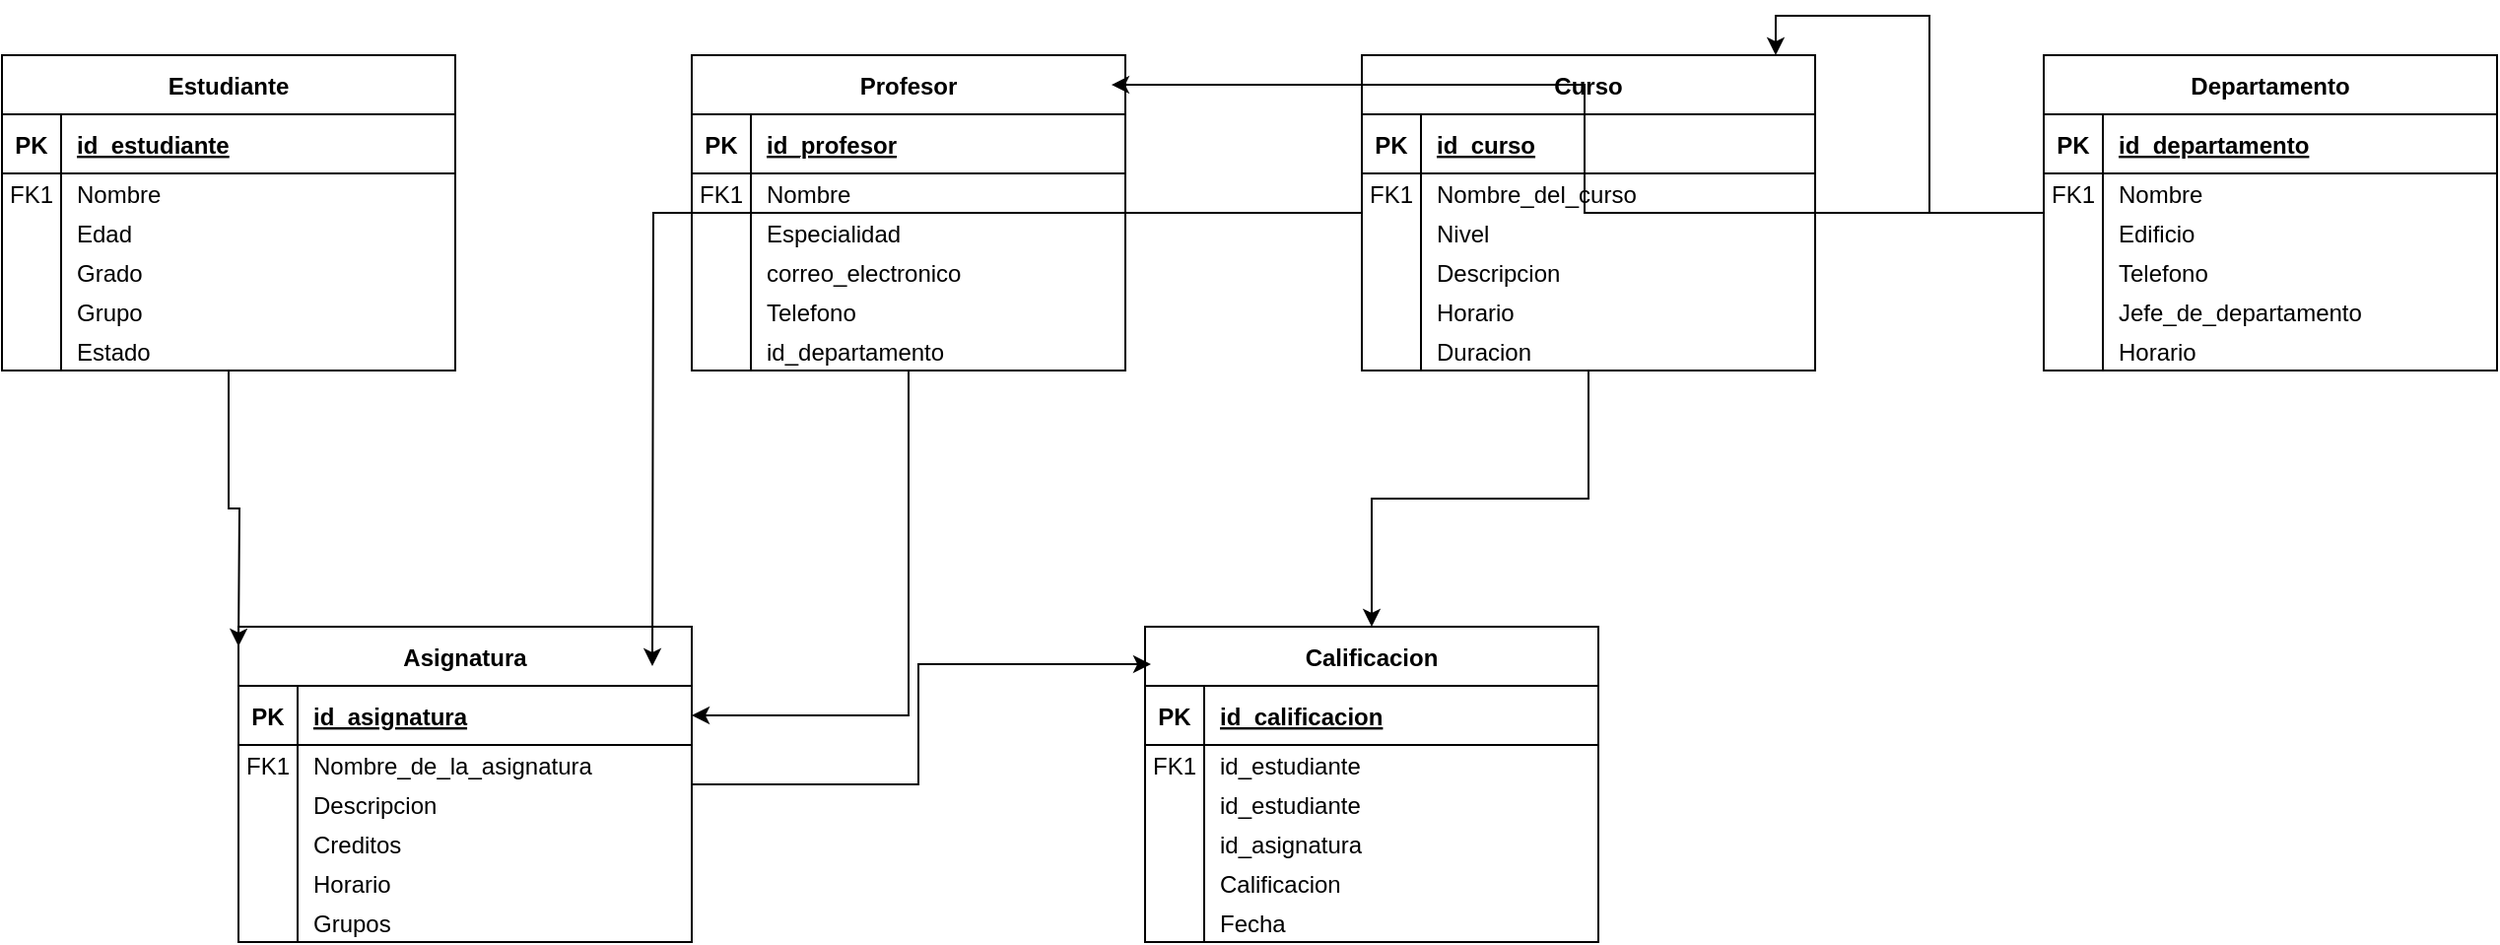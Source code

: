 <mxfile>
    <diagram name="Página-1" id="Grnk6EK0w062KaNbwVSG">
        <mxGraphModel dx="1052" dy="590" grid="1" gridSize="10" guides="1" tooltips="1" connect="1" arrows="1" fold="1" page="1" pageScale="1" pageWidth="827" pageHeight="1169" math="0" shadow="0">
            <root>
                <mxCell id="0"/>
                <mxCell id="1" parent="0"/>
                <mxCell id="zAR990Q6fpNvNOQw_dwF-1" value="Estudiante" style="shape=table;startSize=30;container=1;collapsible=1;childLayout=tableLayout;fixedRows=1;rowLines=0;fontStyle=1;align=center;resizeLast=1;" parent="1" vertex="1">
                    <mxGeometry x="90" y="110" width="230" height="160" as="geometry"/>
                </mxCell>
                <mxCell id="zAR990Q6fpNvNOQw_dwF-2" value="" style="shape=partialRectangle;collapsible=0;dropTarget=0;pointerEvents=0;fillColor=none;points=[[0,0.5],[1,0.5]];portConstraint=eastwest;top=0;left=0;right=0;bottom=1;" parent="zAR990Q6fpNvNOQw_dwF-1" vertex="1">
                    <mxGeometry y="30" width="230" height="30" as="geometry"/>
                </mxCell>
                <mxCell id="zAR990Q6fpNvNOQw_dwF-3" value="PK" style="shape=partialRectangle;overflow=hidden;connectable=0;fillColor=none;top=0;left=0;bottom=0;right=0;fontStyle=1;" parent="zAR990Q6fpNvNOQw_dwF-2" vertex="1">
                    <mxGeometry width="30" height="30" as="geometry">
                        <mxRectangle width="30" height="30" as="alternateBounds"/>
                    </mxGeometry>
                </mxCell>
                <mxCell id="zAR990Q6fpNvNOQw_dwF-4" value="id_estudiante" style="shape=partialRectangle;overflow=hidden;connectable=0;fillColor=none;top=0;left=0;bottom=0;right=0;align=left;spacingLeft=6;fontStyle=5;" parent="zAR990Q6fpNvNOQw_dwF-2" vertex="1">
                    <mxGeometry x="30" width="200" height="30" as="geometry">
                        <mxRectangle width="200" height="30" as="alternateBounds"/>
                    </mxGeometry>
                </mxCell>
                <mxCell id="zAR990Q6fpNvNOQw_dwF-5" value="" style="shape=partialRectangle;collapsible=0;dropTarget=0;pointerEvents=0;fillColor=none;points=[[0,0.5],[1,0.5]];portConstraint=eastwest;top=0;left=0;right=0;bottom=0;" parent="zAR990Q6fpNvNOQw_dwF-1" vertex="1">
                    <mxGeometry y="60" width="230" height="20" as="geometry"/>
                </mxCell>
                <mxCell id="zAR990Q6fpNvNOQw_dwF-6" value="FK1" style="shape=partialRectangle;overflow=hidden;connectable=0;fillColor=none;top=0;left=0;bottom=0;right=0;" parent="zAR990Q6fpNvNOQw_dwF-5" vertex="1">
                    <mxGeometry width="30" height="20" as="geometry">
                        <mxRectangle width="30" height="20" as="alternateBounds"/>
                    </mxGeometry>
                </mxCell>
                <mxCell id="zAR990Q6fpNvNOQw_dwF-7" value="Nombre" style="shape=partialRectangle;overflow=hidden;connectable=0;fillColor=none;top=0;left=0;bottom=0;right=0;align=left;spacingLeft=6;" parent="zAR990Q6fpNvNOQw_dwF-5" vertex="1">
                    <mxGeometry x="30" width="200" height="20" as="geometry">
                        <mxRectangle width="200" height="20" as="alternateBounds"/>
                    </mxGeometry>
                </mxCell>
                <mxCell id="zAR990Q6fpNvNOQw_dwF-17" style="shape=partialRectangle;collapsible=0;dropTarget=0;pointerEvents=0;fillColor=none;points=[[0,0.5],[1,0.5]];portConstraint=eastwest;top=0;left=0;right=0;bottom=0;" parent="zAR990Q6fpNvNOQw_dwF-1" vertex="1">
                    <mxGeometry y="80" width="230" height="20" as="geometry"/>
                </mxCell>
                <mxCell id="zAR990Q6fpNvNOQw_dwF-18" style="shape=partialRectangle;overflow=hidden;connectable=0;fillColor=none;top=0;left=0;bottom=0;right=0;" parent="zAR990Q6fpNvNOQw_dwF-17" vertex="1">
                    <mxGeometry width="30" height="20" as="geometry">
                        <mxRectangle width="30" height="20" as="alternateBounds"/>
                    </mxGeometry>
                </mxCell>
                <mxCell id="zAR990Q6fpNvNOQw_dwF-19" value="Edad" style="shape=partialRectangle;overflow=hidden;connectable=0;fillColor=none;top=0;left=0;bottom=0;right=0;align=left;spacingLeft=6;" parent="zAR990Q6fpNvNOQw_dwF-17" vertex="1">
                    <mxGeometry x="30" width="200" height="20" as="geometry">
                        <mxRectangle width="200" height="20" as="alternateBounds"/>
                    </mxGeometry>
                </mxCell>
                <mxCell id="zAR990Q6fpNvNOQw_dwF-14" style="shape=partialRectangle;collapsible=0;dropTarget=0;pointerEvents=0;fillColor=none;points=[[0,0.5],[1,0.5]];portConstraint=eastwest;top=0;left=0;right=0;bottom=0;" parent="zAR990Q6fpNvNOQw_dwF-1" vertex="1">
                    <mxGeometry y="100" width="230" height="20" as="geometry"/>
                </mxCell>
                <mxCell id="zAR990Q6fpNvNOQw_dwF-15" style="shape=partialRectangle;overflow=hidden;connectable=0;fillColor=none;top=0;left=0;bottom=0;right=0;" parent="zAR990Q6fpNvNOQw_dwF-14" vertex="1">
                    <mxGeometry width="30" height="20" as="geometry">
                        <mxRectangle width="30" height="20" as="alternateBounds"/>
                    </mxGeometry>
                </mxCell>
                <mxCell id="zAR990Q6fpNvNOQw_dwF-16" value="Grado" style="shape=partialRectangle;overflow=hidden;connectable=0;fillColor=none;top=0;left=0;bottom=0;right=0;align=left;spacingLeft=6;" parent="zAR990Q6fpNvNOQw_dwF-14" vertex="1">
                    <mxGeometry x="30" width="200" height="20" as="geometry">
                        <mxRectangle width="200" height="20" as="alternateBounds"/>
                    </mxGeometry>
                </mxCell>
                <mxCell id="zAR990Q6fpNvNOQw_dwF-8" value="" style="shape=partialRectangle;collapsible=0;dropTarget=0;pointerEvents=0;fillColor=none;points=[[0,0.5],[1,0.5]];portConstraint=eastwest;top=0;left=0;right=0;bottom=0;" parent="zAR990Q6fpNvNOQw_dwF-1" vertex="1">
                    <mxGeometry y="120" width="230" height="20" as="geometry"/>
                </mxCell>
                <mxCell id="zAR990Q6fpNvNOQw_dwF-9" value="" style="shape=partialRectangle;overflow=hidden;connectable=0;fillColor=none;top=0;left=0;bottom=0;right=0;" parent="zAR990Q6fpNvNOQw_dwF-8" vertex="1">
                    <mxGeometry width="30" height="20" as="geometry">
                        <mxRectangle width="30" height="20" as="alternateBounds"/>
                    </mxGeometry>
                </mxCell>
                <mxCell id="zAR990Q6fpNvNOQw_dwF-10" value="Grupo" style="shape=partialRectangle;overflow=hidden;connectable=0;fillColor=none;top=0;left=0;bottom=0;right=0;align=left;spacingLeft=6;" parent="zAR990Q6fpNvNOQw_dwF-8" vertex="1">
                    <mxGeometry x="30" width="200" height="20" as="geometry">
                        <mxRectangle width="200" height="20" as="alternateBounds"/>
                    </mxGeometry>
                </mxCell>
                <mxCell id="zAR990Q6fpNvNOQw_dwF-20" style="shape=partialRectangle;collapsible=0;dropTarget=0;pointerEvents=0;fillColor=none;points=[[0,0.5],[1,0.5]];portConstraint=eastwest;top=0;left=0;right=0;bottom=0;" parent="zAR990Q6fpNvNOQw_dwF-1" vertex="1">
                    <mxGeometry y="140" width="230" height="20" as="geometry"/>
                </mxCell>
                <mxCell id="zAR990Q6fpNvNOQw_dwF-21" style="shape=partialRectangle;overflow=hidden;connectable=0;fillColor=none;top=0;left=0;bottom=0;right=0;" parent="zAR990Q6fpNvNOQw_dwF-20" vertex="1">
                    <mxGeometry width="30" height="20" as="geometry">
                        <mxRectangle width="30" height="20" as="alternateBounds"/>
                    </mxGeometry>
                </mxCell>
                <mxCell id="zAR990Q6fpNvNOQw_dwF-22" value="Estado" style="shape=partialRectangle;overflow=hidden;connectable=0;fillColor=none;top=0;left=0;bottom=0;right=0;align=left;spacingLeft=6;" parent="zAR990Q6fpNvNOQw_dwF-20" vertex="1">
                    <mxGeometry x="30" width="200" height="20" as="geometry">
                        <mxRectangle width="200" height="20" as="alternateBounds"/>
                    </mxGeometry>
                </mxCell>
                <mxCell id="zAR990Q6fpNvNOQw_dwF-123" style="edgeStyle=orthogonalEdgeStyle;rounded=0;orthogonalLoop=1;jettySize=auto;html=1;entryX=1;entryY=0.5;entryDx=0;entryDy=0;" parent="1" source="zAR990Q6fpNvNOQw_dwF-23" target="zAR990Q6fpNvNOQw_dwF-62" edge="1">
                    <mxGeometry relative="1" as="geometry"/>
                </mxCell>
                <mxCell id="zAR990Q6fpNvNOQw_dwF-23" value="Profesor" style="shape=table;startSize=30;container=1;collapsible=1;childLayout=tableLayout;fixedRows=1;rowLines=0;fontStyle=1;align=center;resizeLast=1;" parent="1" vertex="1">
                    <mxGeometry x="440" y="110" width="220" height="160" as="geometry"/>
                </mxCell>
                <mxCell id="zAR990Q6fpNvNOQw_dwF-24" value="" style="shape=partialRectangle;collapsible=0;dropTarget=0;pointerEvents=0;fillColor=none;points=[[0,0.5],[1,0.5]];portConstraint=eastwest;top=0;left=0;right=0;bottom=1;" parent="zAR990Q6fpNvNOQw_dwF-23" vertex="1">
                    <mxGeometry y="30" width="220" height="30" as="geometry"/>
                </mxCell>
                <mxCell id="zAR990Q6fpNvNOQw_dwF-25" value="PK" style="shape=partialRectangle;overflow=hidden;connectable=0;fillColor=none;top=0;left=0;bottom=0;right=0;fontStyle=1;" parent="zAR990Q6fpNvNOQw_dwF-24" vertex="1">
                    <mxGeometry width="30" height="30" as="geometry">
                        <mxRectangle width="30" height="30" as="alternateBounds"/>
                    </mxGeometry>
                </mxCell>
                <mxCell id="zAR990Q6fpNvNOQw_dwF-26" value="id_profesor" style="shape=partialRectangle;overflow=hidden;connectable=0;fillColor=none;top=0;left=0;bottom=0;right=0;align=left;spacingLeft=6;fontStyle=5;" parent="zAR990Q6fpNvNOQw_dwF-24" vertex="1">
                    <mxGeometry x="30" width="190" height="30" as="geometry">
                        <mxRectangle width="190" height="30" as="alternateBounds"/>
                    </mxGeometry>
                </mxCell>
                <mxCell id="zAR990Q6fpNvNOQw_dwF-27" value="" style="shape=partialRectangle;collapsible=0;dropTarget=0;pointerEvents=0;fillColor=none;points=[[0,0.5],[1,0.5]];portConstraint=eastwest;top=0;left=0;right=0;bottom=0;" parent="zAR990Q6fpNvNOQw_dwF-23" vertex="1">
                    <mxGeometry y="60" width="220" height="20" as="geometry"/>
                </mxCell>
                <mxCell id="zAR990Q6fpNvNOQw_dwF-28" value="FK1" style="shape=partialRectangle;overflow=hidden;connectable=0;fillColor=none;top=0;left=0;bottom=0;right=0;" parent="zAR990Q6fpNvNOQw_dwF-27" vertex="1">
                    <mxGeometry width="30" height="20" as="geometry">
                        <mxRectangle width="30" height="20" as="alternateBounds"/>
                    </mxGeometry>
                </mxCell>
                <mxCell id="zAR990Q6fpNvNOQw_dwF-29" value="Nombre" style="shape=partialRectangle;overflow=hidden;connectable=0;fillColor=none;top=0;left=0;bottom=0;right=0;align=left;spacingLeft=6;" parent="zAR990Q6fpNvNOQw_dwF-27" vertex="1">
                    <mxGeometry x="30" width="190" height="20" as="geometry">
                        <mxRectangle width="190" height="20" as="alternateBounds"/>
                    </mxGeometry>
                </mxCell>
                <mxCell id="zAR990Q6fpNvNOQw_dwF-30" style="shape=partialRectangle;collapsible=0;dropTarget=0;pointerEvents=0;fillColor=none;points=[[0,0.5],[1,0.5]];portConstraint=eastwest;top=0;left=0;right=0;bottom=0;" parent="zAR990Q6fpNvNOQw_dwF-23" vertex="1">
                    <mxGeometry y="80" width="220" height="20" as="geometry"/>
                </mxCell>
                <mxCell id="zAR990Q6fpNvNOQw_dwF-31" style="shape=partialRectangle;overflow=hidden;connectable=0;fillColor=none;top=0;left=0;bottom=0;right=0;" parent="zAR990Q6fpNvNOQw_dwF-30" vertex="1">
                    <mxGeometry width="30" height="20" as="geometry">
                        <mxRectangle width="30" height="20" as="alternateBounds"/>
                    </mxGeometry>
                </mxCell>
                <mxCell id="zAR990Q6fpNvNOQw_dwF-32" value="Especialidad" style="shape=partialRectangle;overflow=hidden;connectable=0;fillColor=none;top=0;left=0;bottom=0;right=0;align=left;spacingLeft=6;" parent="zAR990Q6fpNvNOQw_dwF-30" vertex="1">
                    <mxGeometry x="30" width="190" height="20" as="geometry">
                        <mxRectangle width="190" height="20" as="alternateBounds"/>
                    </mxGeometry>
                </mxCell>
                <mxCell id="zAR990Q6fpNvNOQw_dwF-33" style="shape=partialRectangle;collapsible=0;dropTarget=0;pointerEvents=0;fillColor=none;points=[[0,0.5],[1,0.5]];portConstraint=eastwest;top=0;left=0;right=0;bottom=0;" parent="zAR990Q6fpNvNOQw_dwF-23" vertex="1">
                    <mxGeometry y="100" width="220" height="20" as="geometry"/>
                </mxCell>
                <mxCell id="zAR990Q6fpNvNOQw_dwF-34" style="shape=partialRectangle;overflow=hidden;connectable=0;fillColor=none;top=0;left=0;bottom=0;right=0;" parent="zAR990Q6fpNvNOQw_dwF-33" vertex="1">
                    <mxGeometry width="30" height="20" as="geometry">
                        <mxRectangle width="30" height="20" as="alternateBounds"/>
                    </mxGeometry>
                </mxCell>
                <mxCell id="zAR990Q6fpNvNOQw_dwF-35" value="correo_electronico" style="shape=partialRectangle;overflow=hidden;connectable=0;fillColor=none;top=0;left=0;bottom=0;right=0;align=left;spacingLeft=6;" parent="zAR990Q6fpNvNOQw_dwF-33" vertex="1">
                    <mxGeometry x="30" width="190" height="20" as="geometry">
                        <mxRectangle width="190" height="20" as="alternateBounds"/>
                    </mxGeometry>
                </mxCell>
                <mxCell id="zAR990Q6fpNvNOQw_dwF-36" value="" style="shape=partialRectangle;collapsible=0;dropTarget=0;pointerEvents=0;fillColor=none;points=[[0,0.5],[1,0.5]];portConstraint=eastwest;top=0;left=0;right=0;bottom=0;" parent="zAR990Q6fpNvNOQw_dwF-23" vertex="1">
                    <mxGeometry y="120" width="220" height="20" as="geometry"/>
                </mxCell>
                <mxCell id="zAR990Q6fpNvNOQw_dwF-37" value="" style="shape=partialRectangle;overflow=hidden;connectable=0;fillColor=none;top=0;left=0;bottom=0;right=0;" parent="zAR990Q6fpNvNOQw_dwF-36" vertex="1">
                    <mxGeometry width="30" height="20" as="geometry">
                        <mxRectangle width="30" height="20" as="alternateBounds"/>
                    </mxGeometry>
                </mxCell>
                <mxCell id="zAR990Q6fpNvNOQw_dwF-38" value="Telefono" style="shape=partialRectangle;overflow=hidden;connectable=0;fillColor=none;top=0;left=0;bottom=0;right=0;align=left;spacingLeft=6;" parent="zAR990Q6fpNvNOQw_dwF-36" vertex="1">
                    <mxGeometry x="30" width="190" height="20" as="geometry">
                        <mxRectangle width="190" height="20" as="alternateBounds"/>
                    </mxGeometry>
                </mxCell>
                <mxCell id="zAR990Q6fpNvNOQw_dwF-39" style="shape=partialRectangle;collapsible=0;dropTarget=0;pointerEvents=0;fillColor=none;points=[[0,0.5],[1,0.5]];portConstraint=eastwest;top=0;left=0;right=0;bottom=0;" parent="zAR990Q6fpNvNOQw_dwF-23" vertex="1">
                    <mxGeometry y="140" width="220" height="20" as="geometry"/>
                </mxCell>
                <mxCell id="zAR990Q6fpNvNOQw_dwF-40" style="shape=partialRectangle;overflow=hidden;connectable=0;fillColor=none;top=0;left=0;bottom=0;right=0;" parent="zAR990Q6fpNvNOQw_dwF-39" vertex="1">
                    <mxGeometry width="30" height="20" as="geometry">
                        <mxRectangle width="30" height="20" as="alternateBounds"/>
                    </mxGeometry>
                </mxCell>
                <mxCell id="zAR990Q6fpNvNOQw_dwF-41" value="id_departamento" style="shape=partialRectangle;overflow=hidden;connectable=0;fillColor=none;top=0;left=0;bottom=0;right=0;align=left;spacingLeft=6;" parent="zAR990Q6fpNvNOQw_dwF-39" vertex="1">
                    <mxGeometry x="30" width="190" height="20" as="geometry">
                        <mxRectangle width="190" height="20" as="alternateBounds"/>
                    </mxGeometry>
                </mxCell>
                <mxCell id="zAR990Q6fpNvNOQw_dwF-119" style="edgeStyle=orthogonalEdgeStyle;rounded=0;orthogonalLoop=1;jettySize=auto;html=1;" parent="1" source="zAR990Q6fpNvNOQw_dwF-42" target="zAR990Q6fpNvNOQw_dwF-80" edge="1">
                    <mxGeometry relative="1" as="geometry"/>
                </mxCell>
                <mxCell id="zAR990Q6fpNvNOQw_dwF-42" value="Curso" style="shape=table;startSize=30;container=1;collapsible=1;childLayout=tableLayout;fixedRows=1;rowLines=0;fontStyle=1;align=center;resizeLast=1;" parent="1" vertex="1">
                    <mxGeometry x="780" y="110" width="230" height="160" as="geometry"/>
                </mxCell>
                <mxCell id="zAR990Q6fpNvNOQw_dwF-43" value="" style="shape=partialRectangle;collapsible=0;dropTarget=0;pointerEvents=0;fillColor=none;points=[[0,0.5],[1,0.5]];portConstraint=eastwest;top=0;left=0;right=0;bottom=1;" parent="zAR990Q6fpNvNOQw_dwF-42" vertex="1">
                    <mxGeometry y="30" width="230" height="30" as="geometry"/>
                </mxCell>
                <mxCell id="zAR990Q6fpNvNOQw_dwF-44" value="PK" style="shape=partialRectangle;overflow=hidden;connectable=0;fillColor=none;top=0;left=0;bottom=0;right=0;fontStyle=1;" parent="zAR990Q6fpNvNOQw_dwF-43" vertex="1">
                    <mxGeometry width="30" height="30" as="geometry">
                        <mxRectangle width="30" height="30" as="alternateBounds"/>
                    </mxGeometry>
                </mxCell>
                <mxCell id="zAR990Q6fpNvNOQw_dwF-45" value="id_curso" style="shape=partialRectangle;overflow=hidden;connectable=0;fillColor=none;top=0;left=0;bottom=0;right=0;align=left;spacingLeft=6;fontStyle=5;" parent="zAR990Q6fpNvNOQw_dwF-43" vertex="1">
                    <mxGeometry x="30" width="200" height="30" as="geometry">
                        <mxRectangle width="200" height="30" as="alternateBounds"/>
                    </mxGeometry>
                </mxCell>
                <mxCell id="zAR990Q6fpNvNOQw_dwF-46" value="" style="shape=partialRectangle;collapsible=0;dropTarget=0;pointerEvents=0;fillColor=none;points=[[0,0.5],[1,0.5]];portConstraint=eastwest;top=0;left=0;right=0;bottom=0;" parent="zAR990Q6fpNvNOQw_dwF-42" vertex="1">
                    <mxGeometry y="60" width="230" height="20" as="geometry"/>
                </mxCell>
                <mxCell id="zAR990Q6fpNvNOQw_dwF-47" value="FK1" style="shape=partialRectangle;overflow=hidden;connectable=0;fillColor=none;top=0;left=0;bottom=0;right=0;" parent="zAR990Q6fpNvNOQw_dwF-46" vertex="1">
                    <mxGeometry width="30" height="20" as="geometry">
                        <mxRectangle width="30" height="20" as="alternateBounds"/>
                    </mxGeometry>
                </mxCell>
                <mxCell id="zAR990Q6fpNvNOQw_dwF-48" value="Nombre_del_curso" style="shape=partialRectangle;overflow=hidden;connectable=0;fillColor=none;top=0;left=0;bottom=0;right=0;align=left;spacingLeft=6;" parent="zAR990Q6fpNvNOQw_dwF-46" vertex="1">
                    <mxGeometry x="30" width="200" height="20" as="geometry">
                        <mxRectangle width="200" height="20" as="alternateBounds"/>
                    </mxGeometry>
                </mxCell>
                <mxCell id="zAR990Q6fpNvNOQw_dwF-49" style="shape=partialRectangle;collapsible=0;dropTarget=0;pointerEvents=0;fillColor=none;points=[[0,0.5],[1,0.5]];portConstraint=eastwest;top=0;left=0;right=0;bottom=0;" parent="zAR990Q6fpNvNOQw_dwF-42" vertex="1">
                    <mxGeometry y="80" width="230" height="20" as="geometry"/>
                </mxCell>
                <mxCell id="zAR990Q6fpNvNOQw_dwF-50" style="shape=partialRectangle;overflow=hidden;connectable=0;fillColor=none;top=0;left=0;bottom=0;right=0;" parent="zAR990Q6fpNvNOQw_dwF-49" vertex="1">
                    <mxGeometry width="30" height="20" as="geometry">
                        <mxRectangle width="30" height="20" as="alternateBounds"/>
                    </mxGeometry>
                </mxCell>
                <mxCell id="zAR990Q6fpNvNOQw_dwF-51" value="Nivel" style="shape=partialRectangle;overflow=hidden;connectable=0;fillColor=none;top=0;left=0;bottom=0;right=0;align=left;spacingLeft=6;" parent="zAR990Q6fpNvNOQw_dwF-49" vertex="1">
                    <mxGeometry x="30" width="200" height="20" as="geometry">
                        <mxRectangle width="200" height="20" as="alternateBounds"/>
                    </mxGeometry>
                </mxCell>
                <mxCell id="zAR990Q6fpNvNOQw_dwF-52" style="shape=partialRectangle;collapsible=0;dropTarget=0;pointerEvents=0;fillColor=none;points=[[0,0.5],[1,0.5]];portConstraint=eastwest;top=0;left=0;right=0;bottom=0;" parent="zAR990Q6fpNvNOQw_dwF-42" vertex="1">
                    <mxGeometry y="100" width="230" height="20" as="geometry"/>
                </mxCell>
                <mxCell id="zAR990Q6fpNvNOQw_dwF-53" style="shape=partialRectangle;overflow=hidden;connectable=0;fillColor=none;top=0;left=0;bottom=0;right=0;" parent="zAR990Q6fpNvNOQw_dwF-52" vertex="1">
                    <mxGeometry width="30" height="20" as="geometry">
                        <mxRectangle width="30" height="20" as="alternateBounds"/>
                    </mxGeometry>
                </mxCell>
                <mxCell id="zAR990Q6fpNvNOQw_dwF-54" value="Descripcion" style="shape=partialRectangle;overflow=hidden;connectable=0;fillColor=none;top=0;left=0;bottom=0;right=0;align=left;spacingLeft=6;" parent="zAR990Q6fpNvNOQw_dwF-52" vertex="1">
                    <mxGeometry x="30" width="200" height="20" as="geometry">
                        <mxRectangle width="200" height="20" as="alternateBounds"/>
                    </mxGeometry>
                </mxCell>
                <mxCell id="zAR990Q6fpNvNOQw_dwF-55" value="" style="shape=partialRectangle;collapsible=0;dropTarget=0;pointerEvents=0;fillColor=none;points=[[0,0.5],[1,0.5]];portConstraint=eastwest;top=0;left=0;right=0;bottom=0;" parent="zAR990Q6fpNvNOQw_dwF-42" vertex="1">
                    <mxGeometry y="120" width="230" height="20" as="geometry"/>
                </mxCell>
                <mxCell id="zAR990Q6fpNvNOQw_dwF-56" value="" style="shape=partialRectangle;overflow=hidden;connectable=0;fillColor=none;top=0;left=0;bottom=0;right=0;" parent="zAR990Q6fpNvNOQw_dwF-55" vertex="1">
                    <mxGeometry width="30" height="20" as="geometry">
                        <mxRectangle width="30" height="20" as="alternateBounds"/>
                    </mxGeometry>
                </mxCell>
                <mxCell id="zAR990Q6fpNvNOQw_dwF-57" value="Horario" style="shape=partialRectangle;overflow=hidden;connectable=0;fillColor=none;top=0;left=0;bottom=0;right=0;align=left;spacingLeft=6;" parent="zAR990Q6fpNvNOQw_dwF-55" vertex="1">
                    <mxGeometry x="30" width="200" height="20" as="geometry">
                        <mxRectangle width="200" height="20" as="alternateBounds"/>
                    </mxGeometry>
                </mxCell>
                <mxCell id="zAR990Q6fpNvNOQw_dwF-58" style="shape=partialRectangle;collapsible=0;dropTarget=0;pointerEvents=0;fillColor=none;points=[[0,0.5],[1,0.5]];portConstraint=eastwest;top=0;left=0;right=0;bottom=0;" parent="zAR990Q6fpNvNOQw_dwF-42" vertex="1">
                    <mxGeometry y="140" width="230" height="20" as="geometry"/>
                </mxCell>
                <mxCell id="zAR990Q6fpNvNOQw_dwF-59" style="shape=partialRectangle;overflow=hidden;connectable=0;fillColor=none;top=0;left=0;bottom=0;right=0;" parent="zAR990Q6fpNvNOQw_dwF-58" vertex="1">
                    <mxGeometry width="30" height="20" as="geometry">
                        <mxRectangle width="30" height="20" as="alternateBounds"/>
                    </mxGeometry>
                </mxCell>
                <mxCell id="zAR990Q6fpNvNOQw_dwF-60" value="Duracion" style="shape=partialRectangle;overflow=hidden;connectable=0;fillColor=none;top=0;left=0;bottom=0;right=0;align=left;spacingLeft=6;" parent="zAR990Q6fpNvNOQw_dwF-58" vertex="1">
                    <mxGeometry x="30" width="200" height="20" as="geometry">
                        <mxRectangle width="200" height="20" as="alternateBounds"/>
                    </mxGeometry>
                </mxCell>
                <mxCell id="zAR990Q6fpNvNOQw_dwF-61" value="Asignatura" style="shape=table;startSize=30;container=1;collapsible=1;childLayout=tableLayout;fixedRows=1;rowLines=0;fontStyle=1;align=center;resizeLast=1;" parent="1" vertex="1">
                    <mxGeometry x="210" y="400" width="230" height="160" as="geometry"/>
                </mxCell>
                <mxCell id="zAR990Q6fpNvNOQw_dwF-62" value="" style="shape=partialRectangle;collapsible=0;dropTarget=0;pointerEvents=0;fillColor=none;points=[[0,0.5],[1,0.5]];portConstraint=eastwest;top=0;left=0;right=0;bottom=1;" parent="zAR990Q6fpNvNOQw_dwF-61" vertex="1">
                    <mxGeometry y="30" width="230" height="30" as="geometry"/>
                </mxCell>
                <mxCell id="zAR990Q6fpNvNOQw_dwF-63" value="PK" style="shape=partialRectangle;overflow=hidden;connectable=0;fillColor=none;top=0;left=0;bottom=0;right=0;fontStyle=1;" parent="zAR990Q6fpNvNOQw_dwF-62" vertex="1">
                    <mxGeometry width="30" height="30" as="geometry">
                        <mxRectangle width="30" height="30" as="alternateBounds"/>
                    </mxGeometry>
                </mxCell>
                <mxCell id="zAR990Q6fpNvNOQw_dwF-64" value="id_asignatura" style="shape=partialRectangle;overflow=hidden;connectable=0;fillColor=none;top=0;left=0;bottom=0;right=0;align=left;spacingLeft=6;fontStyle=5;" parent="zAR990Q6fpNvNOQw_dwF-62" vertex="1">
                    <mxGeometry x="30" width="200" height="30" as="geometry">
                        <mxRectangle width="200" height="30" as="alternateBounds"/>
                    </mxGeometry>
                </mxCell>
                <mxCell id="zAR990Q6fpNvNOQw_dwF-65" value="" style="shape=partialRectangle;collapsible=0;dropTarget=0;pointerEvents=0;fillColor=none;points=[[0,0.5],[1,0.5]];portConstraint=eastwest;top=0;left=0;right=0;bottom=0;" parent="zAR990Q6fpNvNOQw_dwF-61" vertex="1">
                    <mxGeometry y="60" width="230" height="20" as="geometry"/>
                </mxCell>
                <mxCell id="zAR990Q6fpNvNOQw_dwF-66" value="FK1" style="shape=partialRectangle;overflow=hidden;connectable=0;fillColor=none;top=0;left=0;bottom=0;right=0;" parent="zAR990Q6fpNvNOQw_dwF-65" vertex="1">
                    <mxGeometry width="30" height="20" as="geometry">
                        <mxRectangle width="30" height="20" as="alternateBounds"/>
                    </mxGeometry>
                </mxCell>
                <mxCell id="zAR990Q6fpNvNOQw_dwF-67" value="Nombre_de_la_asignatura" style="shape=partialRectangle;overflow=hidden;connectable=0;fillColor=none;top=0;left=0;bottom=0;right=0;align=left;spacingLeft=6;" parent="zAR990Q6fpNvNOQw_dwF-65" vertex="1">
                    <mxGeometry x="30" width="200" height="20" as="geometry">
                        <mxRectangle width="200" height="20" as="alternateBounds"/>
                    </mxGeometry>
                </mxCell>
                <mxCell id="zAR990Q6fpNvNOQw_dwF-68" style="shape=partialRectangle;collapsible=0;dropTarget=0;pointerEvents=0;fillColor=none;points=[[0,0.5],[1,0.5]];portConstraint=eastwest;top=0;left=0;right=0;bottom=0;" parent="zAR990Q6fpNvNOQw_dwF-61" vertex="1">
                    <mxGeometry y="80" width="230" height="20" as="geometry"/>
                </mxCell>
                <mxCell id="zAR990Q6fpNvNOQw_dwF-69" style="shape=partialRectangle;overflow=hidden;connectable=0;fillColor=none;top=0;left=0;bottom=0;right=0;" parent="zAR990Q6fpNvNOQw_dwF-68" vertex="1">
                    <mxGeometry width="30" height="20" as="geometry">
                        <mxRectangle width="30" height="20" as="alternateBounds"/>
                    </mxGeometry>
                </mxCell>
                <mxCell id="zAR990Q6fpNvNOQw_dwF-70" value="Descripcion" style="shape=partialRectangle;overflow=hidden;connectable=0;fillColor=none;top=0;left=0;bottom=0;right=0;align=left;spacingLeft=6;" parent="zAR990Q6fpNvNOQw_dwF-68" vertex="1">
                    <mxGeometry x="30" width="200" height="20" as="geometry">
                        <mxRectangle width="200" height="20" as="alternateBounds"/>
                    </mxGeometry>
                </mxCell>
                <mxCell id="zAR990Q6fpNvNOQw_dwF-71" style="shape=partialRectangle;collapsible=0;dropTarget=0;pointerEvents=0;fillColor=none;points=[[0,0.5],[1,0.5]];portConstraint=eastwest;top=0;left=0;right=0;bottom=0;" parent="zAR990Q6fpNvNOQw_dwF-61" vertex="1">
                    <mxGeometry y="100" width="230" height="20" as="geometry"/>
                </mxCell>
                <mxCell id="zAR990Q6fpNvNOQw_dwF-72" style="shape=partialRectangle;overflow=hidden;connectable=0;fillColor=none;top=0;left=0;bottom=0;right=0;" parent="zAR990Q6fpNvNOQw_dwF-71" vertex="1">
                    <mxGeometry width="30" height="20" as="geometry">
                        <mxRectangle width="30" height="20" as="alternateBounds"/>
                    </mxGeometry>
                </mxCell>
                <mxCell id="zAR990Q6fpNvNOQw_dwF-73" value="Creditos" style="shape=partialRectangle;overflow=hidden;connectable=0;fillColor=none;top=0;left=0;bottom=0;right=0;align=left;spacingLeft=6;" parent="zAR990Q6fpNvNOQw_dwF-71" vertex="1">
                    <mxGeometry x="30" width="200" height="20" as="geometry">
                        <mxRectangle width="200" height="20" as="alternateBounds"/>
                    </mxGeometry>
                </mxCell>
                <mxCell id="zAR990Q6fpNvNOQw_dwF-74" value="" style="shape=partialRectangle;collapsible=0;dropTarget=0;pointerEvents=0;fillColor=none;points=[[0,0.5],[1,0.5]];portConstraint=eastwest;top=0;left=0;right=0;bottom=0;" parent="zAR990Q6fpNvNOQw_dwF-61" vertex="1">
                    <mxGeometry y="120" width="230" height="20" as="geometry"/>
                </mxCell>
                <mxCell id="zAR990Q6fpNvNOQw_dwF-75" value="" style="shape=partialRectangle;overflow=hidden;connectable=0;fillColor=none;top=0;left=0;bottom=0;right=0;" parent="zAR990Q6fpNvNOQw_dwF-74" vertex="1">
                    <mxGeometry width="30" height="20" as="geometry">
                        <mxRectangle width="30" height="20" as="alternateBounds"/>
                    </mxGeometry>
                </mxCell>
                <mxCell id="zAR990Q6fpNvNOQw_dwF-76" value="Horario" style="shape=partialRectangle;overflow=hidden;connectable=0;fillColor=none;top=0;left=0;bottom=0;right=0;align=left;spacingLeft=6;" parent="zAR990Q6fpNvNOQw_dwF-74" vertex="1">
                    <mxGeometry x="30" width="200" height="20" as="geometry">
                        <mxRectangle width="200" height="20" as="alternateBounds"/>
                    </mxGeometry>
                </mxCell>
                <mxCell id="zAR990Q6fpNvNOQw_dwF-77" style="shape=partialRectangle;collapsible=0;dropTarget=0;pointerEvents=0;fillColor=none;points=[[0,0.5],[1,0.5]];portConstraint=eastwest;top=0;left=0;right=0;bottom=0;" parent="zAR990Q6fpNvNOQw_dwF-61" vertex="1">
                    <mxGeometry y="140" width="230" height="20" as="geometry"/>
                </mxCell>
                <mxCell id="zAR990Q6fpNvNOQw_dwF-78" style="shape=partialRectangle;overflow=hidden;connectable=0;fillColor=none;top=0;left=0;bottom=0;right=0;" parent="zAR990Q6fpNvNOQw_dwF-77" vertex="1">
                    <mxGeometry width="30" height="20" as="geometry">
                        <mxRectangle width="30" height="20" as="alternateBounds"/>
                    </mxGeometry>
                </mxCell>
                <mxCell id="zAR990Q6fpNvNOQw_dwF-79" value="Grupos" style="shape=partialRectangle;overflow=hidden;connectable=0;fillColor=none;top=0;left=0;bottom=0;right=0;align=left;spacingLeft=6;" parent="zAR990Q6fpNvNOQw_dwF-77" vertex="1">
                    <mxGeometry x="30" width="200" height="20" as="geometry">
                        <mxRectangle width="200" height="20" as="alternateBounds"/>
                    </mxGeometry>
                </mxCell>
                <mxCell id="zAR990Q6fpNvNOQw_dwF-80" value="Calificacion" style="shape=table;startSize=30;container=1;collapsible=1;childLayout=tableLayout;fixedRows=1;rowLines=0;fontStyle=1;align=center;resizeLast=1;" parent="1" vertex="1">
                    <mxGeometry x="670" y="400" width="230" height="160" as="geometry"/>
                </mxCell>
                <mxCell id="zAR990Q6fpNvNOQw_dwF-81" value="" style="shape=partialRectangle;collapsible=0;dropTarget=0;pointerEvents=0;fillColor=none;points=[[0,0.5],[1,0.5]];portConstraint=eastwest;top=0;left=0;right=0;bottom=1;" parent="zAR990Q6fpNvNOQw_dwF-80" vertex="1">
                    <mxGeometry y="30" width="230" height="30" as="geometry"/>
                </mxCell>
                <mxCell id="zAR990Q6fpNvNOQw_dwF-82" value="PK" style="shape=partialRectangle;overflow=hidden;connectable=0;fillColor=none;top=0;left=0;bottom=0;right=0;fontStyle=1;" parent="zAR990Q6fpNvNOQw_dwF-81" vertex="1">
                    <mxGeometry width="30" height="30" as="geometry">
                        <mxRectangle width="30" height="30" as="alternateBounds"/>
                    </mxGeometry>
                </mxCell>
                <mxCell id="zAR990Q6fpNvNOQw_dwF-83" value="id_calificacion" style="shape=partialRectangle;overflow=hidden;connectable=0;fillColor=none;top=0;left=0;bottom=0;right=0;align=left;spacingLeft=6;fontStyle=5;" parent="zAR990Q6fpNvNOQw_dwF-81" vertex="1">
                    <mxGeometry x="30" width="200" height="30" as="geometry">
                        <mxRectangle width="200" height="30" as="alternateBounds"/>
                    </mxGeometry>
                </mxCell>
                <mxCell id="zAR990Q6fpNvNOQw_dwF-84" value="" style="shape=partialRectangle;collapsible=0;dropTarget=0;pointerEvents=0;fillColor=none;points=[[0,0.5],[1,0.5]];portConstraint=eastwest;top=0;left=0;right=0;bottom=0;" parent="zAR990Q6fpNvNOQw_dwF-80" vertex="1">
                    <mxGeometry y="60" width="230" height="20" as="geometry"/>
                </mxCell>
                <mxCell id="zAR990Q6fpNvNOQw_dwF-85" value="FK1" style="shape=partialRectangle;overflow=hidden;connectable=0;fillColor=none;top=0;left=0;bottom=0;right=0;" parent="zAR990Q6fpNvNOQw_dwF-84" vertex="1">
                    <mxGeometry width="30" height="20" as="geometry">
                        <mxRectangle width="30" height="20" as="alternateBounds"/>
                    </mxGeometry>
                </mxCell>
                <mxCell id="zAR990Q6fpNvNOQw_dwF-86" value="id_estudiante" style="shape=partialRectangle;overflow=hidden;connectable=0;fillColor=none;top=0;left=0;bottom=0;right=0;align=left;spacingLeft=6;" parent="zAR990Q6fpNvNOQw_dwF-84" vertex="1">
                    <mxGeometry x="30" width="200" height="20" as="geometry">
                        <mxRectangle width="200" height="20" as="alternateBounds"/>
                    </mxGeometry>
                </mxCell>
                <mxCell id="zAR990Q6fpNvNOQw_dwF-87" style="shape=partialRectangle;collapsible=0;dropTarget=0;pointerEvents=0;fillColor=none;points=[[0,0.5],[1,0.5]];portConstraint=eastwest;top=0;left=0;right=0;bottom=0;" parent="zAR990Q6fpNvNOQw_dwF-80" vertex="1">
                    <mxGeometry y="80" width="230" height="20" as="geometry"/>
                </mxCell>
                <mxCell id="zAR990Q6fpNvNOQw_dwF-88" style="shape=partialRectangle;overflow=hidden;connectable=0;fillColor=none;top=0;left=0;bottom=0;right=0;" parent="zAR990Q6fpNvNOQw_dwF-87" vertex="1">
                    <mxGeometry width="30" height="20" as="geometry">
                        <mxRectangle width="30" height="20" as="alternateBounds"/>
                    </mxGeometry>
                </mxCell>
                <mxCell id="zAR990Q6fpNvNOQw_dwF-89" value="id_estudiante" style="shape=partialRectangle;overflow=hidden;connectable=0;fillColor=none;top=0;left=0;bottom=0;right=0;align=left;spacingLeft=6;" parent="zAR990Q6fpNvNOQw_dwF-87" vertex="1">
                    <mxGeometry x="30" width="200" height="20" as="geometry">
                        <mxRectangle width="200" height="20" as="alternateBounds"/>
                    </mxGeometry>
                </mxCell>
                <mxCell id="zAR990Q6fpNvNOQw_dwF-90" style="shape=partialRectangle;collapsible=0;dropTarget=0;pointerEvents=0;fillColor=none;points=[[0,0.5],[1,0.5]];portConstraint=eastwest;top=0;left=0;right=0;bottom=0;" parent="zAR990Q6fpNvNOQw_dwF-80" vertex="1">
                    <mxGeometry y="100" width="230" height="20" as="geometry"/>
                </mxCell>
                <mxCell id="zAR990Q6fpNvNOQw_dwF-91" style="shape=partialRectangle;overflow=hidden;connectable=0;fillColor=none;top=0;left=0;bottom=0;right=0;" parent="zAR990Q6fpNvNOQw_dwF-90" vertex="1">
                    <mxGeometry width="30" height="20" as="geometry">
                        <mxRectangle width="30" height="20" as="alternateBounds"/>
                    </mxGeometry>
                </mxCell>
                <mxCell id="zAR990Q6fpNvNOQw_dwF-92" value="id_asignatura" style="shape=partialRectangle;overflow=hidden;connectable=0;fillColor=none;top=0;left=0;bottom=0;right=0;align=left;spacingLeft=6;" parent="zAR990Q6fpNvNOQw_dwF-90" vertex="1">
                    <mxGeometry x="30" width="200" height="20" as="geometry">
                        <mxRectangle width="200" height="20" as="alternateBounds"/>
                    </mxGeometry>
                </mxCell>
                <mxCell id="zAR990Q6fpNvNOQw_dwF-93" value="" style="shape=partialRectangle;collapsible=0;dropTarget=0;pointerEvents=0;fillColor=none;points=[[0,0.5],[1,0.5]];portConstraint=eastwest;top=0;left=0;right=0;bottom=0;" parent="zAR990Q6fpNvNOQw_dwF-80" vertex="1">
                    <mxGeometry y="120" width="230" height="20" as="geometry"/>
                </mxCell>
                <mxCell id="zAR990Q6fpNvNOQw_dwF-94" value="" style="shape=partialRectangle;overflow=hidden;connectable=0;fillColor=none;top=0;left=0;bottom=0;right=0;" parent="zAR990Q6fpNvNOQw_dwF-93" vertex="1">
                    <mxGeometry width="30" height="20" as="geometry">
                        <mxRectangle width="30" height="20" as="alternateBounds"/>
                    </mxGeometry>
                </mxCell>
                <mxCell id="zAR990Q6fpNvNOQw_dwF-95" value="Calificacion" style="shape=partialRectangle;overflow=hidden;connectable=0;fillColor=none;top=0;left=0;bottom=0;right=0;align=left;spacingLeft=6;" parent="zAR990Q6fpNvNOQw_dwF-93" vertex="1">
                    <mxGeometry x="30" width="200" height="20" as="geometry">
                        <mxRectangle width="200" height="20" as="alternateBounds"/>
                    </mxGeometry>
                </mxCell>
                <mxCell id="zAR990Q6fpNvNOQw_dwF-96" style="shape=partialRectangle;collapsible=0;dropTarget=0;pointerEvents=0;fillColor=none;points=[[0,0.5],[1,0.5]];portConstraint=eastwest;top=0;left=0;right=0;bottom=0;" parent="zAR990Q6fpNvNOQw_dwF-80" vertex="1">
                    <mxGeometry y="140" width="230" height="20" as="geometry"/>
                </mxCell>
                <mxCell id="zAR990Q6fpNvNOQw_dwF-97" style="shape=partialRectangle;overflow=hidden;connectable=0;fillColor=none;top=0;left=0;bottom=0;right=0;" parent="zAR990Q6fpNvNOQw_dwF-96" vertex="1">
                    <mxGeometry width="30" height="20" as="geometry">
                        <mxRectangle width="30" height="20" as="alternateBounds"/>
                    </mxGeometry>
                </mxCell>
                <mxCell id="zAR990Q6fpNvNOQw_dwF-98" value="Fecha" style="shape=partialRectangle;overflow=hidden;connectable=0;fillColor=none;top=0;left=0;bottom=0;right=0;align=left;spacingLeft=6;" parent="zAR990Q6fpNvNOQw_dwF-96" vertex="1">
                    <mxGeometry x="30" width="200" height="20" as="geometry">
                        <mxRectangle width="200" height="20" as="alternateBounds"/>
                    </mxGeometry>
                </mxCell>
                <mxCell id="zAR990Q6fpNvNOQw_dwF-99" value="Departamento" style="shape=table;startSize=30;container=1;collapsible=1;childLayout=tableLayout;fixedRows=1;rowLines=0;fontStyle=1;align=center;resizeLast=1;" parent="1" vertex="1">
                    <mxGeometry x="1126" y="110" width="230" height="160" as="geometry"/>
                </mxCell>
                <mxCell id="zAR990Q6fpNvNOQw_dwF-100" value="" style="shape=partialRectangle;collapsible=0;dropTarget=0;pointerEvents=0;fillColor=none;points=[[0,0.5],[1,0.5]];portConstraint=eastwest;top=0;left=0;right=0;bottom=1;" parent="zAR990Q6fpNvNOQw_dwF-99" vertex="1">
                    <mxGeometry y="30" width="230" height="30" as="geometry"/>
                </mxCell>
                <mxCell id="zAR990Q6fpNvNOQw_dwF-101" value="PK" style="shape=partialRectangle;overflow=hidden;connectable=0;fillColor=none;top=0;left=0;bottom=0;right=0;fontStyle=1;" parent="zAR990Q6fpNvNOQw_dwF-100" vertex="1">
                    <mxGeometry width="30" height="30" as="geometry">
                        <mxRectangle width="30" height="30" as="alternateBounds"/>
                    </mxGeometry>
                </mxCell>
                <mxCell id="zAR990Q6fpNvNOQw_dwF-102" value="id_departamento" style="shape=partialRectangle;overflow=hidden;connectable=0;fillColor=none;top=0;left=0;bottom=0;right=0;align=left;spacingLeft=6;fontStyle=5;" parent="zAR990Q6fpNvNOQw_dwF-100" vertex="1">
                    <mxGeometry x="30" width="200" height="30" as="geometry">
                        <mxRectangle width="200" height="30" as="alternateBounds"/>
                    </mxGeometry>
                </mxCell>
                <mxCell id="zAR990Q6fpNvNOQw_dwF-103" value="" style="shape=partialRectangle;collapsible=0;dropTarget=0;pointerEvents=0;fillColor=none;points=[[0,0.5],[1,0.5]];portConstraint=eastwest;top=0;left=0;right=0;bottom=0;" parent="zAR990Q6fpNvNOQw_dwF-99" vertex="1">
                    <mxGeometry y="60" width="230" height="20" as="geometry"/>
                </mxCell>
                <mxCell id="zAR990Q6fpNvNOQw_dwF-104" value="FK1" style="shape=partialRectangle;overflow=hidden;connectable=0;fillColor=none;top=0;left=0;bottom=0;right=0;" parent="zAR990Q6fpNvNOQw_dwF-103" vertex="1">
                    <mxGeometry width="30" height="20" as="geometry">
                        <mxRectangle width="30" height="20" as="alternateBounds"/>
                    </mxGeometry>
                </mxCell>
                <mxCell id="zAR990Q6fpNvNOQw_dwF-105" value="Nombre" style="shape=partialRectangle;overflow=hidden;connectable=0;fillColor=none;top=0;left=0;bottom=0;right=0;align=left;spacingLeft=6;" parent="zAR990Q6fpNvNOQw_dwF-103" vertex="1">
                    <mxGeometry x="30" width="200" height="20" as="geometry">
                        <mxRectangle width="200" height="20" as="alternateBounds"/>
                    </mxGeometry>
                </mxCell>
                <mxCell id="zAR990Q6fpNvNOQw_dwF-106" style="shape=partialRectangle;collapsible=0;dropTarget=0;pointerEvents=0;fillColor=none;points=[[0,0.5],[1,0.5]];portConstraint=eastwest;top=0;left=0;right=0;bottom=0;" parent="zAR990Q6fpNvNOQw_dwF-99" vertex="1">
                    <mxGeometry y="80" width="230" height="20" as="geometry"/>
                </mxCell>
                <mxCell id="zAR990Q6fpNvNOQw_dwF-107" style="shape=partialRectangle;overflow=hidden;connectable=0;fillColor=none;top=0;left=0;bottom=0;right=0;" parent="zAR990Q6fpNvNOQw_dwF-106" vertex="1">
                    <mxGeometry width="30" height="20" as="geometry">
                        <mxRectangle width="30" height="20" as="alternateBounds"/>
                    </mxGeometry>
                </mxCell>
                <mxCell id="zAR990Q6fpNvNOQw_dwF-108" value="Edificio" style="shape=partialRectangle;overflow=hidden;connectable=0;fillColor=none;top=0;left=0;bottom=0;right=0;align=left;spacingLeft=6;" parent="zAR990Q6fpNvNOQw_dwF-106" vertex="1">
                    <mxGeometry x="30" width="200" height="20" as="geometry">
                        <mxRectangle width="200" height="20" as="alternateBounds"/>
                    </mxGeometry>
                </mxCell>
                <mxCell id="zAR990Q6fpNvNOQw_dwF-109" style="shape=partialRectangle;collapsible=0;dropTarget=0;pointerEvents=0;fillColor=none;points=[[0,0.5],[1,0.5]];portConstraint=eastwest;top=0;left=0;right=0;bottom=0;" parent="zAR990Q6fpNvNOQw_dwF-99" vertex="1">
                    <mxGeometry y="100" width="230" height="20" as="geometry"/>
                </mxCell>
                <mxCell id="zAR990Q6fpNvNOQw_dwF-110" style="shape=partialRectangle;overflow=hidden;connectable=0;fillColor=none;top=0;left=0;bottom=0;right=0;" parent="zAR990Q6fpNvNOQw_dwF-109" vertex="1">
                    <mxGeometry width="30" height="20" as="geometry">
                        <mxRectangle width="30" height="20" as="alternateBounds"/>
                    </mxGeometry>
                </mxCell>
                <mxCell id="zAR990Q6fpNvNOQw_dwF-111" value="Telefono" style="shape=partialRectangle;overflow=hidden;connectable=0;fillColor=none;top=0;left=0;bottom=0;right=0;align=left;spacingLeft=6;" parent="zAR990Q6fpNvNOQw_dwF-109" vertex="1">
                    <mxGeometry x="30" width="200" height="20" as="geometry">
                        <mxRectangle width="200" height="20" as="alternateBounds"/>
                    </mxGeometry>
                </mxCell>
                <mxCell id="zAR990Q6fpNvNOQw_dwF-112" value="" style="shape=partialRectangle;collapsible=0;dropTarget=0;pointerEvents=0;fillColor=none;points=[[0,0.5],[1,0.5]];portConstraint=eastwest;top=0;left=0;right=0;bottom=0;" parent="zAR990Q6fpNvNOQw_dwF-99" vertex="1">
                    <mxGeometry y="120" width="230" height="20" as="geometry"/>
                </mxCell>
                <mxCell id="zAR990Q6fpNvNOQw_dwF-113" value="" style="shape=partialRectangle;overflow=hidden;connectable=0;fillColor=none;top=0;left=0;bottom=0;right=0;" parent="zAR990Q6fpNvNOQw_dwF-112" vertex="1">
                    <mxGeometry width="30" height="20" as="geometry">
                        <mxRectangle width="30" height="20" as="alternateBounds"/>
                    </mxGeometry>
                </mxCell>
                <mxCell id="zAR990Q6fpNvNOQw_dwF-114" value="Jefe_de_departamento" style="shape=partialRectangle;overflow=hidden;connectable=0;fillColor=none;top=0;left=0;bottom=0;right=0;align=left;spacingLeft=6;" parent="zAR990Q6fpNvNOQw_dwF-112" vertex="1">
                    <mxGeometry x="30" width="200" height="20" as="geometry">
                        <mxRectangle width="200" height="20" as="alternateBounds"/>
                    </mxGeometry>
                </mxCell>
                <mxCell id="zAR990Q6fpNvNOQw_dwF-115" style="shape=partialRectangle;collapsible=0;dropTarget=0;pointerEvents=0;fillColor=none;points=[[0,0.5],[1,0.5]];portConstraint=eastwest;top=0;left=0;right=0;bottom=0;" parent="zAR990Q6fpNvNOQw_dwF-99" vertex="1">
                    <mxGeometry y="140" width="230" height="20" as="geometry"/>
                </mxCell>
                <mxCell id="zAR990Q6fpNvNOQw_dwF-116" value="" style="shape=partialRectangle;overflow=hidden;connectable=0;fillColor=none;top=0;left=0;bottom=0;right=0;" parent="zAR990Q6fpNvNOQw_dwF-115" vertex="1">
                    <mxGeometry width="30" height="20" as="geometry">
                        <mxRectangle width="30" height="20" as="alternateBounds"/>
                    </mxGeometry>
                </mxCell>
                <mxCell id="zAR990Q6fpNvNOQw_dwF-117" value="Horario" style="shape=partialRectangle;overflow=hidden;connectable=0;fillColor=none;top=0;left=0;bottom=0;right=0;align=left;spacingLeft=6;" parent="zAR990Q6fpNvNOQw_dwF-115" vertex="1">
                    <mxGeometry x="30" width="200" height="20" as="geometry">
                        <mxRectangle width="200" height="20" as="alternateBounds"/>
                    </mxGeometry>
                </mxCell>
                <mxCell id="zAR990Q6fpNvNOQw_dwF-120" style="edgeStyle=orthogonalEdgeStyle;rounded=0;orthogonalLoop=1;jettySize=auto;html=1;" parent="1" source="zAR990Q6fpNvNOQw_dwF-1" edge="1">
                    <mxGeometry relative="1" as="geometry">
                        <mxPoint x="210" y="410" as="targetPoint"/>
                    </mxGeometry>
                </mxCell>
                <mxCell id="zAR990Q6fpNvNOQw_dwF-124" style="edgeStyle=orthogonalEdgeStyle;rounded=0;orthogonalLoop=1;jettySize=auto;html=1;" parent="1" source="zAR990Q6fpNvNOQw_dwF-42" edge="1">
                    <mxGeometry relative="1" as="geometry">
                        <mxPoint x="420" y="420" as="targetPoint"/>
                    </mxGeometry>
                </mxCell>
                <mxCell id="zAR990Q6fpNvNOQw_dwF-125" style="edgeStyle=orthogonalEdgeStyle;rounded=0;orthogonalLoop=1;jettySize=auto;html=1;entryX=0.968;entryY=0.094;entryDx=0;entryDy=0;entryPerimeter=0;" parent="1" source="zAR990Q6fpNvNOQw_dwF-99" target="zAR990Q6fpNvNOQw_dwF-23" edge="1">
                    <mxGeometry relative="1" as="geometry"/>
                </mxCell>
                <mxCell id="zAR990Q6fpNvNOQw_dwF-126" style="edgeStyle=orthogonalEdgeStyle;rounded=0;orthogonalLoop=1;jettySize=auto;html=1;entryX=0.913;entryY=0;entryDx=0;entryDy=0;entryPerimeter=0;" parent="1" source="zAR990Q6fpNvNOQw_dwF-99" target="zAR990Q6fpNvNOQw_dwF-42" edge="1">
                    <mxGeometry relative="1" as="geometry"/>
                </mxCell>
                <mxCell id="zAR990Q6fpNvNOQw_dwF-127" style="edgeStyle=orthogonalEdgeStyle;rounded=0;orthogonalLoop=1;jettySize=auto;html=1;entryX=0.013;entryY=0.119;entryDx=0;entryDy=0;entryPerimeter=0;" parent="1" source="zAR990Q6fpNvNOQw_dwF-61" target="zAR990Q6fpNvNOQw_dwF-80" edge="1">
                    <mxGeometry relative="1" as="geometry"/>
                </mxCell>
            </root>
        </mxGraphModel>
    </diagram>
</mxfile>